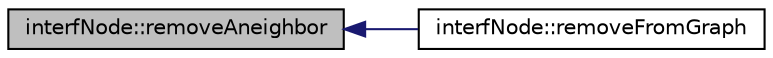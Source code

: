 digraph G
{
  edge [fontname="Helvetica",fontsize="10",labelfontname="Helvetica",labelfontsize="10"];
  node [fontname="Helvetica",fontsize="10",shape=record];
  rankdir=LR;
  Node1 [label="interfNode::removeAneighbor",height=0.2,width=0.4,color="black", fillcolor="grey75", style="filled" fontcolor="black"];
  Node1 -> Node2 [dir=back,color="midnightblue",fontsize="10",style="solid",fontname="Helvetica"];
  Node2 [label="interfNode::removeFromGraph",height=0.2,width=0.4,color="black", fillcolor="white", style="filled",URL="$classinterfNode.html#a73af59beda246607573abffaf434c232"];
}
